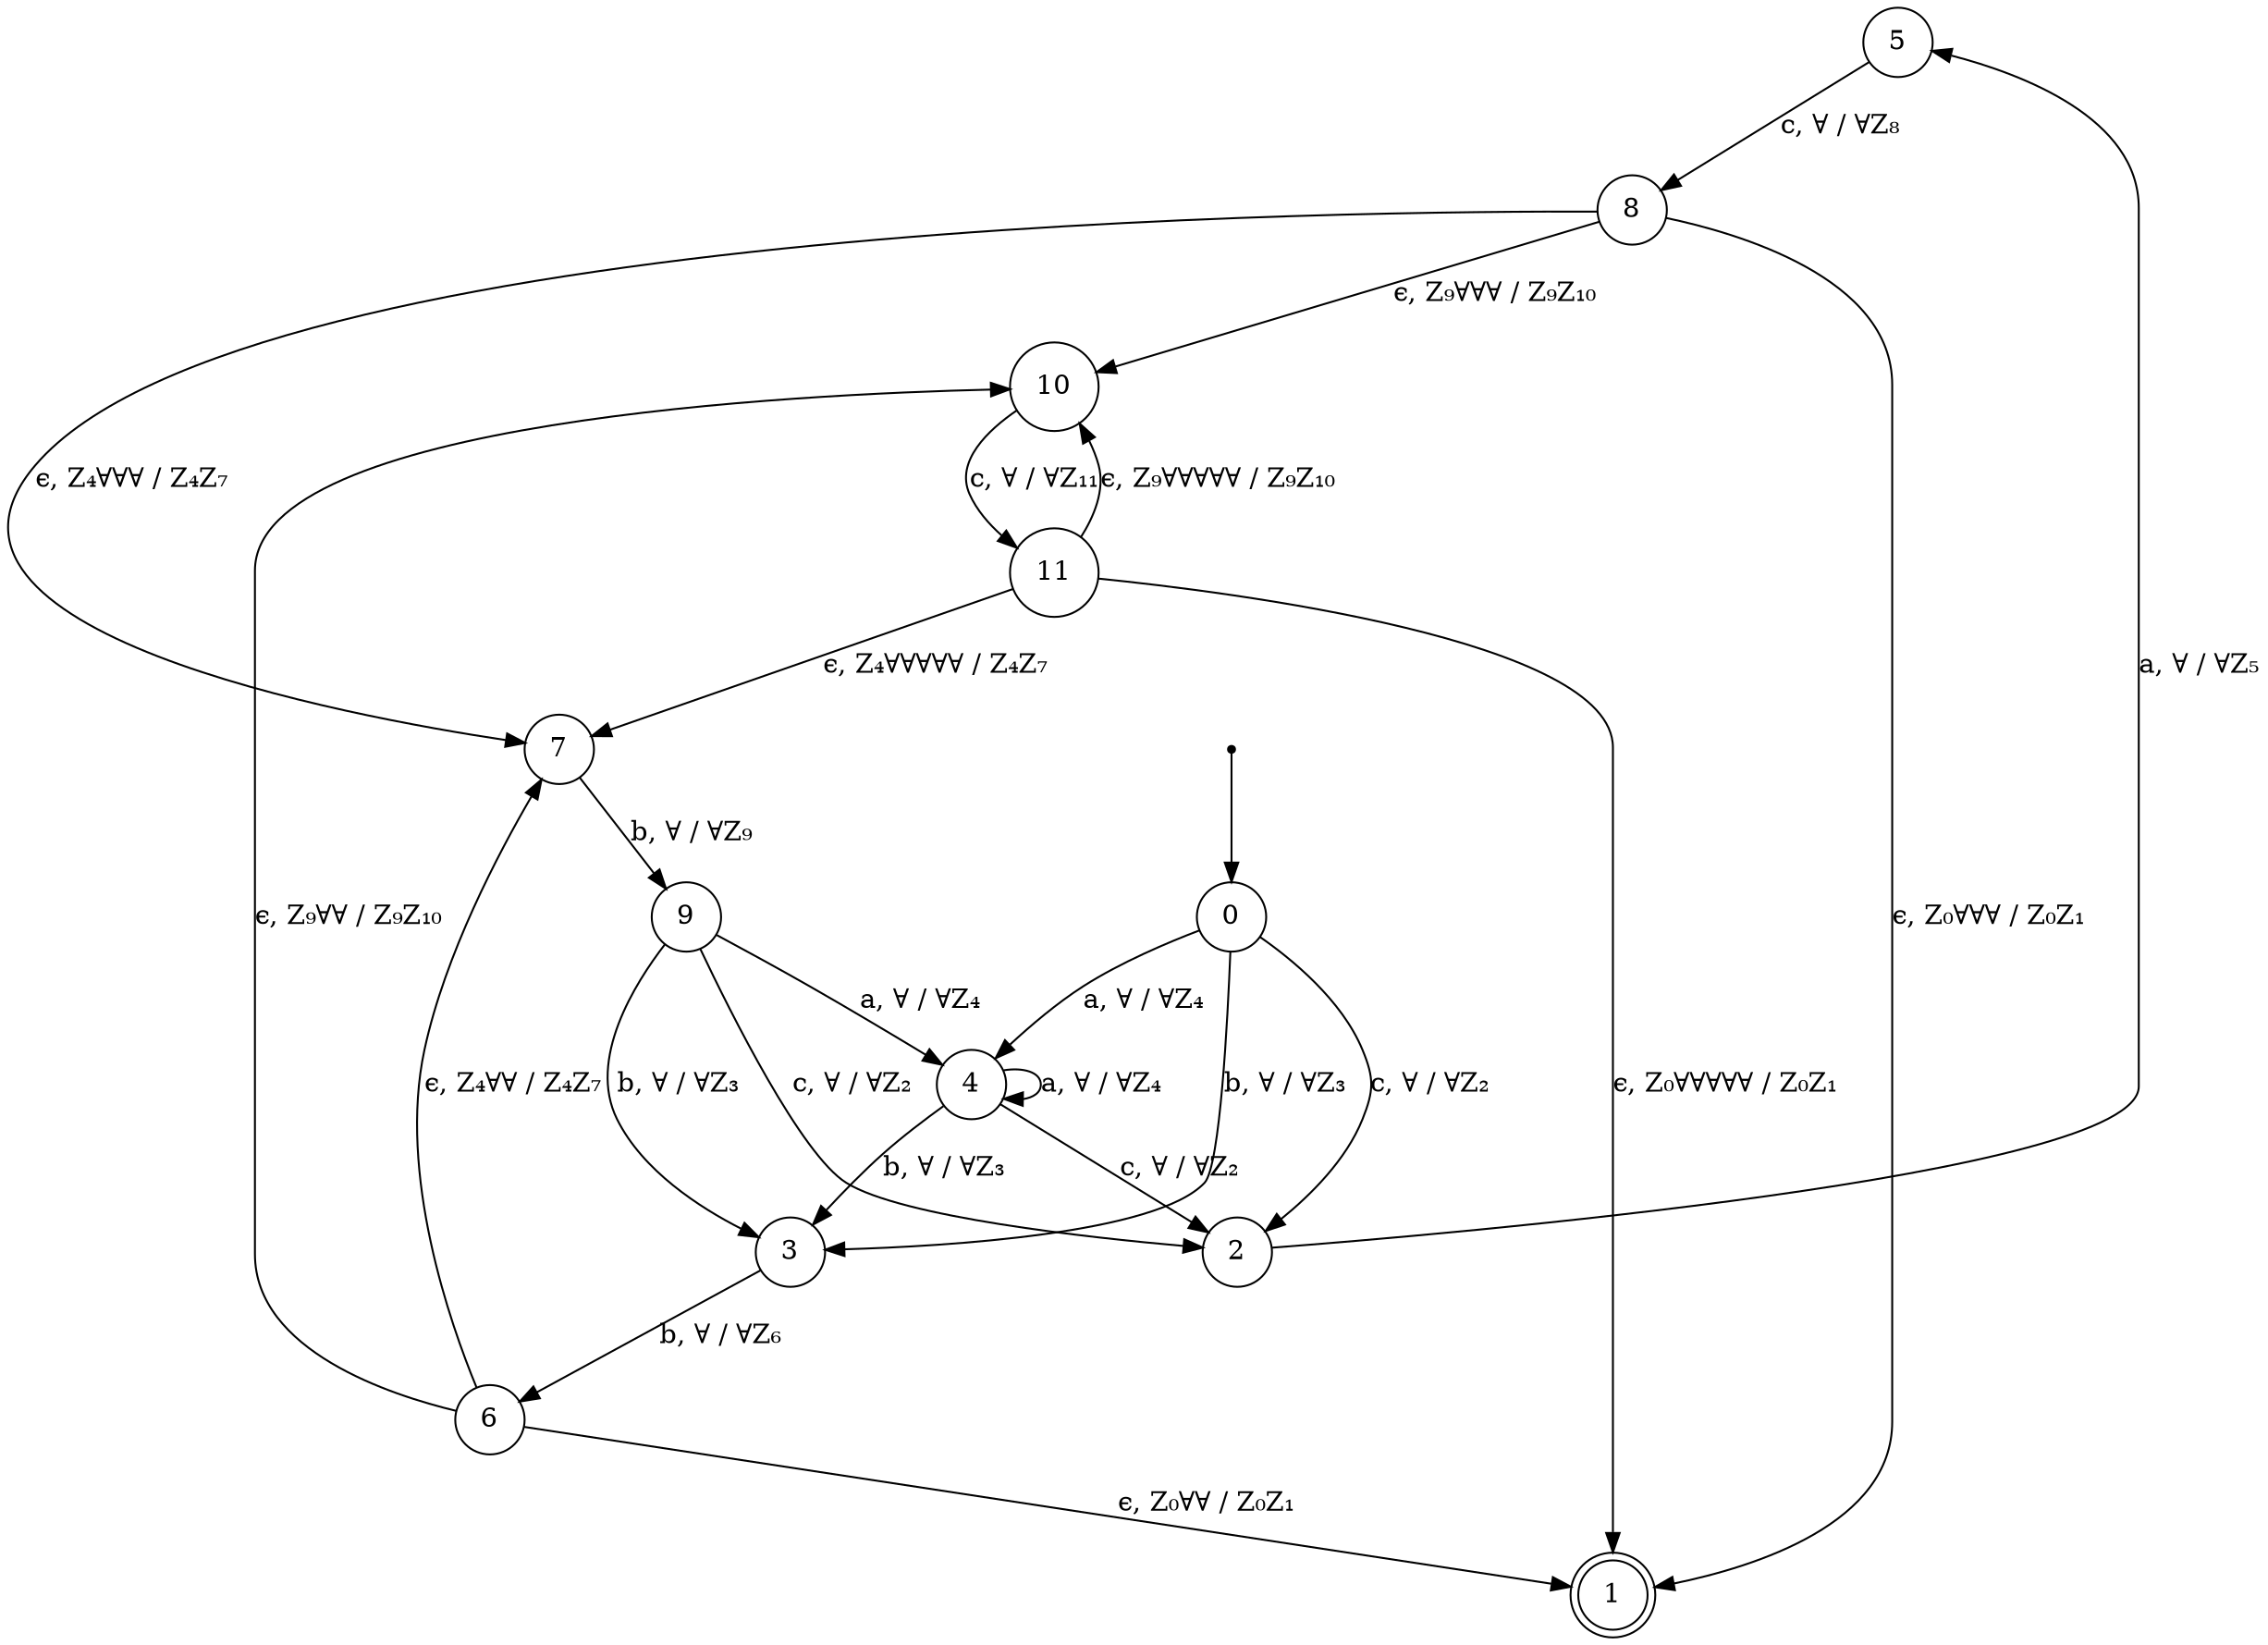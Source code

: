 digraph PDA {
"5" [shape=circle]
"6" [shape=circle]
"10" [shape=circle]
"4" [shape=circle]
"7" [shape=circle]
"9" [shape=circle]
"8" [shape=circle]
"0" [shape=circle]
"3" [shape=circle]
"1" [shape=doublecircle]
"11" [shape=circle]
"2" [shape=circle]
start [shape=point]
start -> "0"
"8" -> "1" [label="ϵ, Z₀∀∀∀ / Z₀Z₁"]
"10" -> "11" [label="c, ∀ / ∀Z₁₁"]
"5" -> "8" [label="c, ∀ / ∀Z₈"]
"11" -> "10" [label="ϵ, Z₉∀∀∀∀∀ / Z₉Z₁₀"]
"4" -> "2" [label="c, ∀ / ∀Z₂"]
"6" -> "1" [label="ϵ, Z₀∀∀ / Z₀Z₁"]
"6" -> "10" [label="ϵ, Z₉∀∀ / Z₉Z₁₀"]
"7" -> "9" [label="b, ∀ / ∀Z₉"]
"11" -> "1" [label="ϵ, Z₀∀∀∀∀∀ / Z₀Z₁"]
"4" -> "4" [label="a, ∀ / ∀Z₄"]
"2" -> "5" [label="a, ∀ / ∀Z₅"]
"9" -> "3" [label="b, ∀ / ∀Z₃"]
"0" -> "3" [label="b, ∀ / ∀Z₃"]
"8" -> "10" [label="ϵ, Z₉∀∀∀ / Z₉Z₁₀"]
"9" -> "2" [label="c, ∀ / ∀Z₂"]
"8" -> "7" [label="ϵ, Z₄∀∀∀ / Z₄Z₇"]
"3" -> "6" [label="b, ∀ / ∀Z₆"]
"9" -> "4" [label="a, ∀ / ∀Z₄"]
"0" -> "2" [label="c, ∀ / ∀Z₂"]
"6" -> "7" [label="ϵ, Z₄∀∀ / Z₄Z₇"]
"4" -> "3" [label="b, ∀ / ∀Z₃"]
"0" -> "4" [label="a, ∀ / ∀Z₄"]
"11" -> "7" [label="ϵ, Z₄∀∀∀∀∀ / Z₄Z₇"]
}
